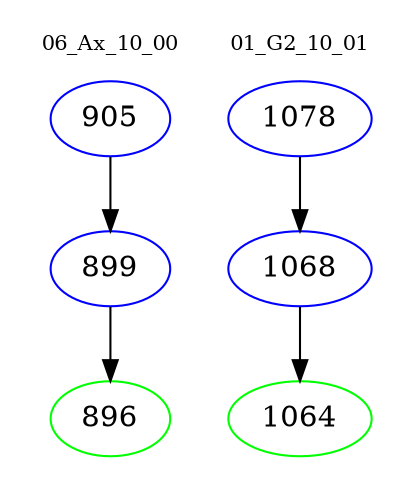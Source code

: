 digraph{
subgraph cluster_0 {
color = white
label = "06_Ax_10_00";
fontsize=10;
T0_905 [label="905", color="blue"]
T0_905 -> T0_899 [color="black"]
T0_899 [label="899", color="blue"]
T0_899 -> T0_896 [color="black"]
T0_896 [label="896", color="green"]
}
subgraph cluster_1 {
color = white
label = "01_G2_10_01";
fontsize=10;
T1_1078 [label="1078", color="blue"]
T1_1078 -> T1_1068 [color="black"]
T1_1068 [label="1068", color="blue"]
T1_1068 -> T1_1064 [color="black"]
T1_1064 [label="1064", color="green"]
}
}
